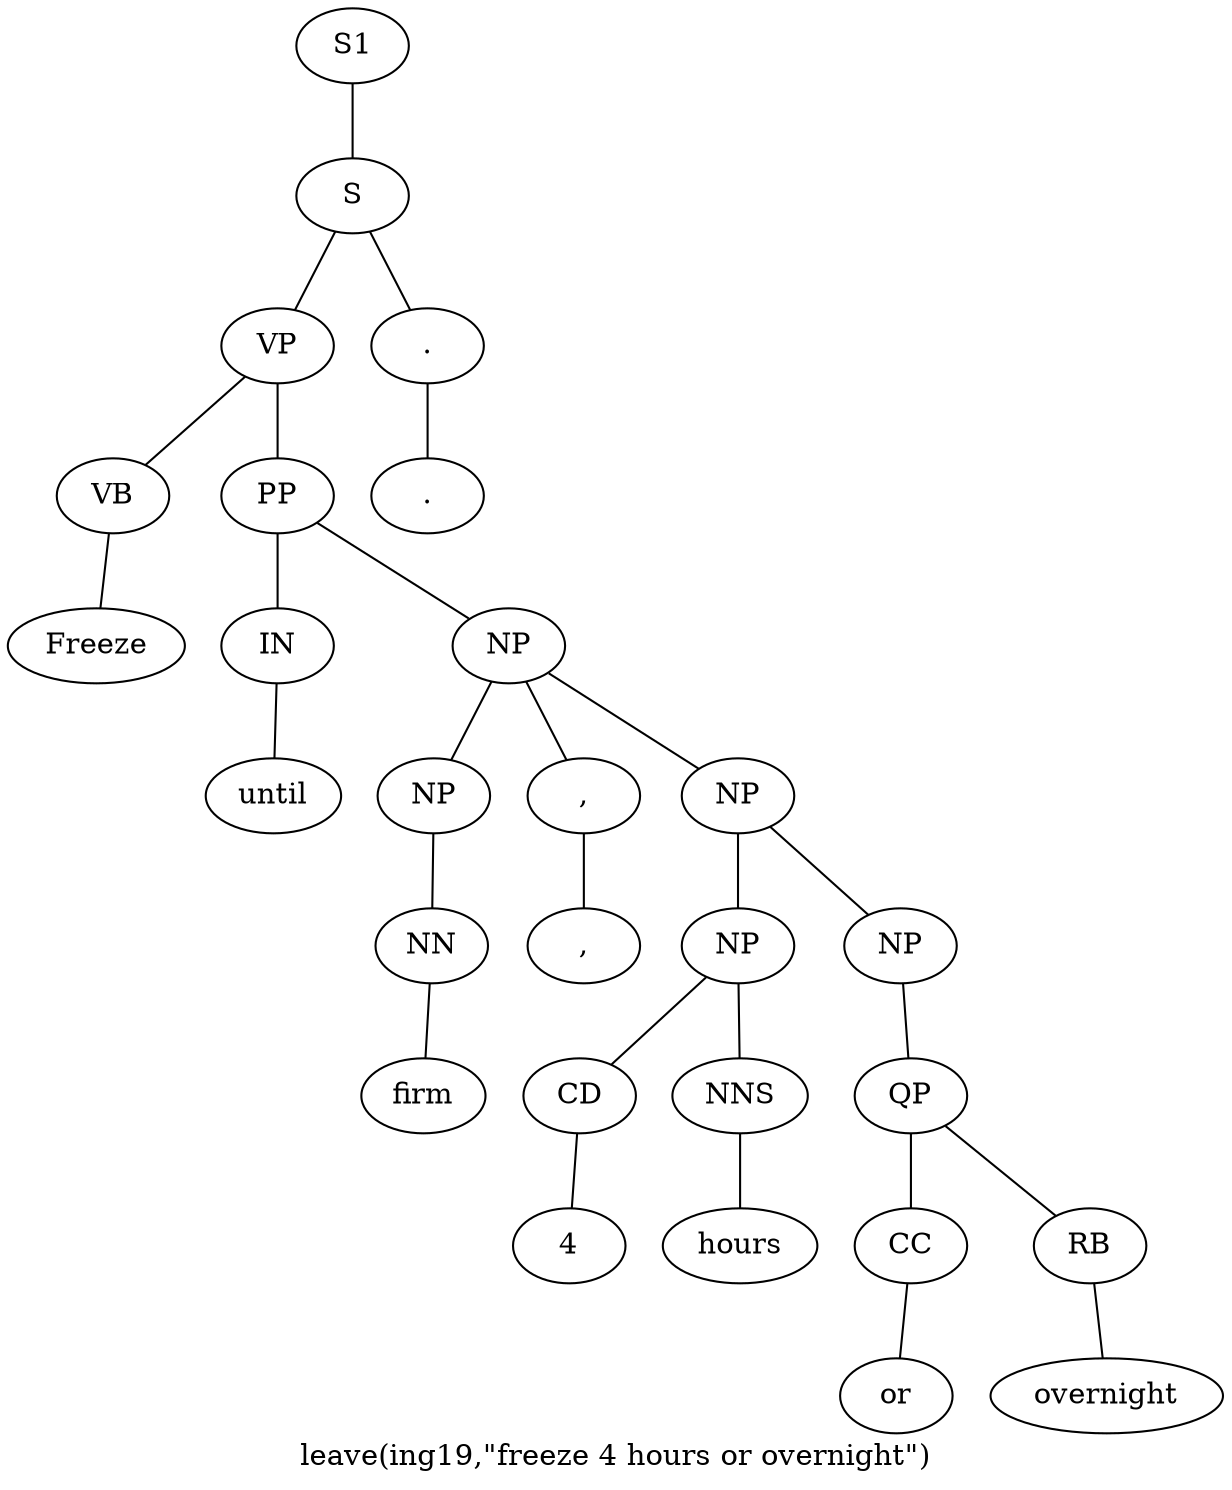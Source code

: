 graph SyntaxGraph {
	label = "leave(ing19,\"freeze 4 hours or overnight\")";
	Node0 [label="S1"];
	Node1 [label="S"];
	Node2 [label="VP"];
	Node3 [label="VB"];
	Node4 [label="Freeze"];
	Node5 [label="PP"];
	Node6 [label="IN"];
	Node7 [label="until"];
	Node8 [label="NP"];
	Node9 [label="NP"];
	Node10 [label="NN"];
	Node11 [label="firm"];
	Node12 [label=","];
	Node13 [label=","];
	Node14 [label="NP"];
	Node15 [label="NP"];
	Node16 [label="CD"];
	Node17 [label="4"];
	Node18 [label="NNS"];
	Node19 [label="hours"];
	Node20 [label="NP"];
	Node21 [label="QP"];
	Node22 [label="CC"];
	Node23 [label="or"];
	Node24 [label="RB"];
	Node25 [label="overnight"];
	Node26 [label="."];
	Node27 [label="."];

	Node0 -- Node1;
	Node1 -- Node2;
	Node1 -- Node26;
	Node2 -- Node3;
	Node2 -- Node5;
	Node3 -- Node4;
	Node5 -- Node6;
	Node5 -- Node8;
	Node6 -- Node7;
	Node8 -- Node9;
	Node8 -- Node12;
	Node8 -- Node14;
	Node9 -- Node10;
	Node10 -- Node11;
	Node12 -- Node13;
	Node14 -- Node15;
	Node14 -- Node20;
	Node15 -- Node16;
	Node15 -- Node18;
	Node16 -- Node17;
	Node18 -- Node19;
	Node20 -- Node21;
	Node21 -- Node22;
	Node21 -- Node24;
	Node22 -- Node23;
	Node24 -- Node25;
	Node26 -- Node27;
}